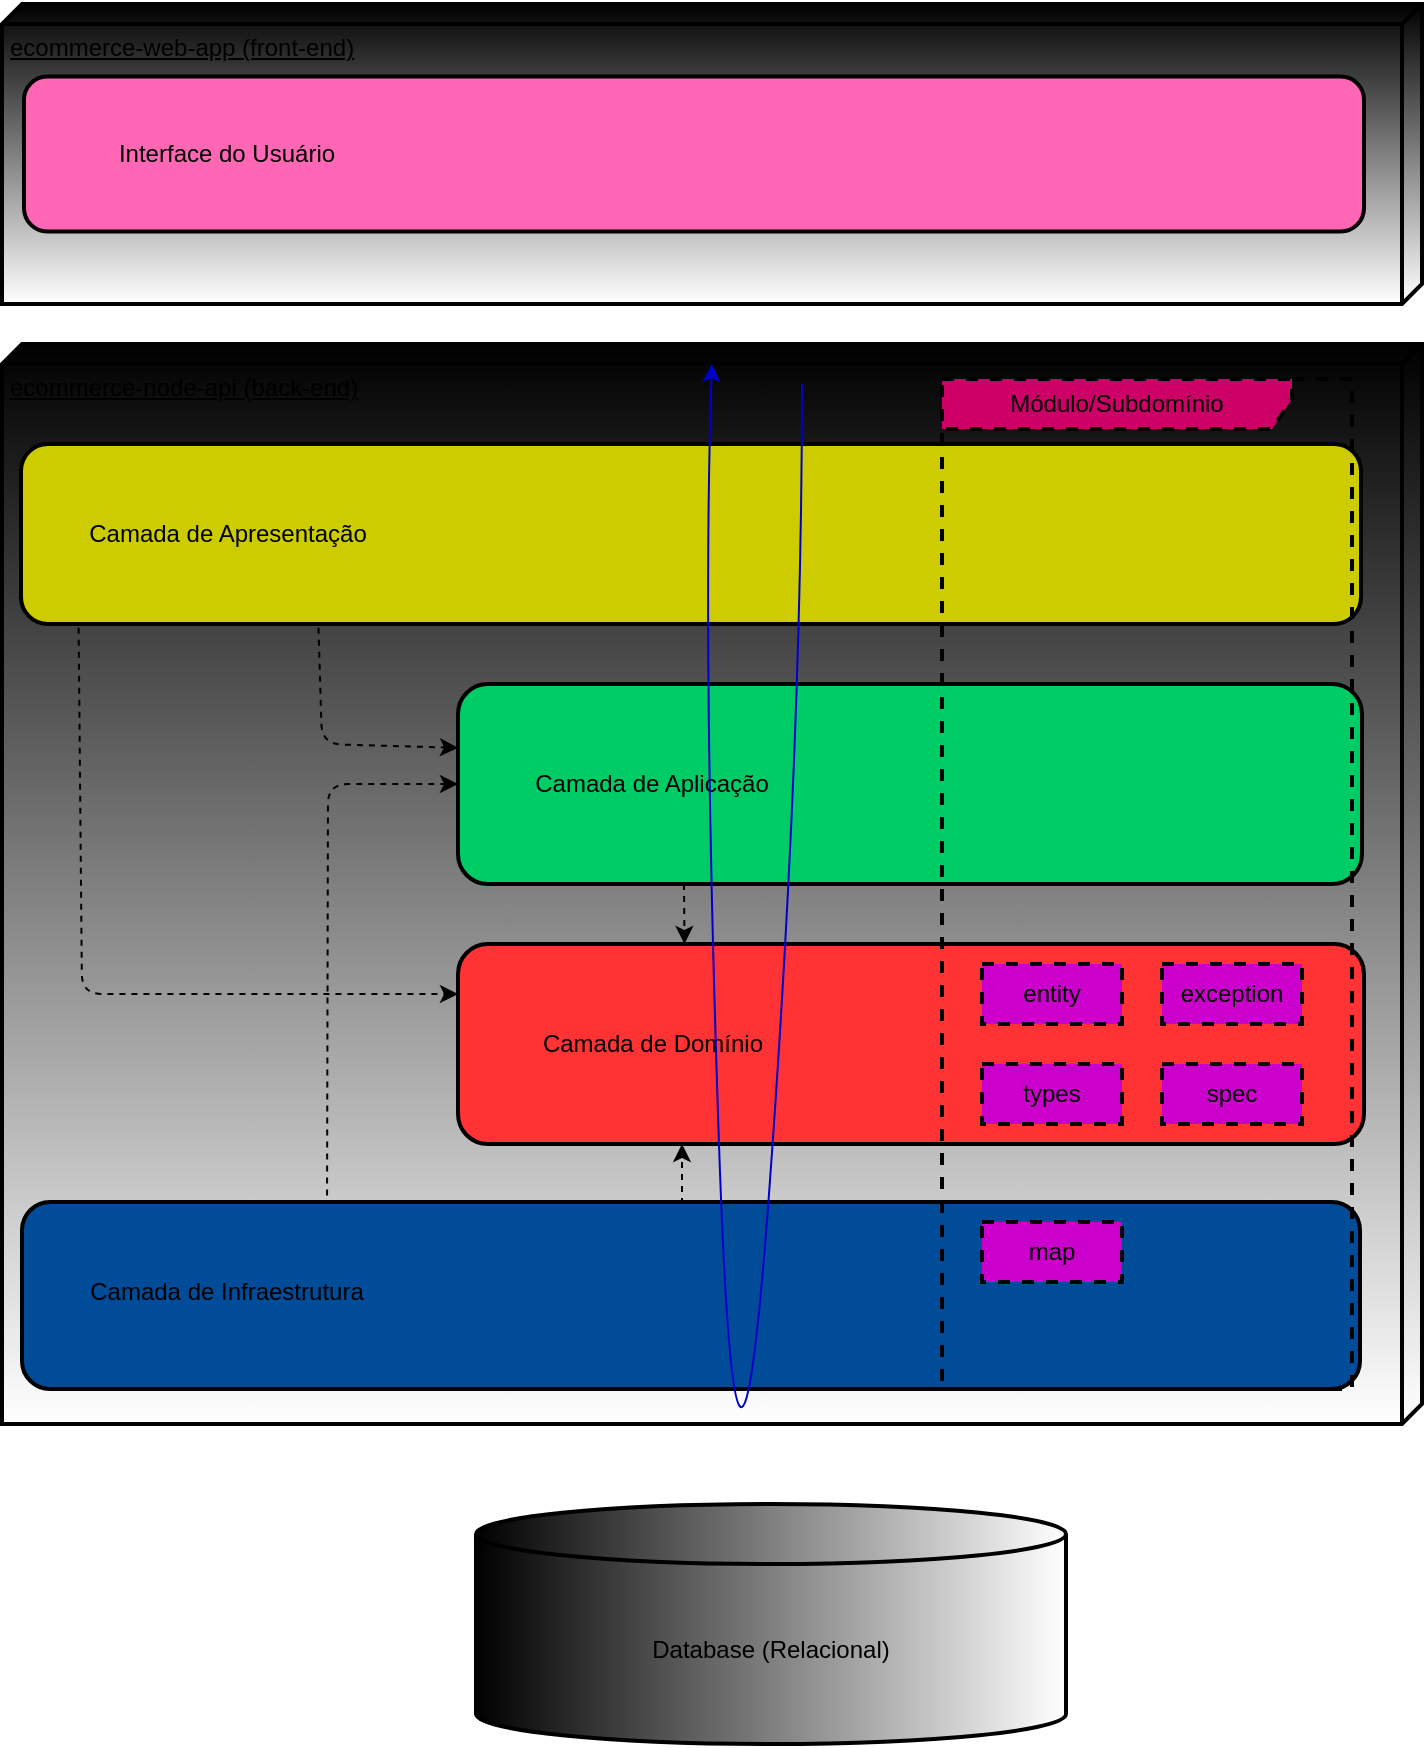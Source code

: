 <mxfile>
    <diagram id="mA9TwBRVwYMheTiAssp3" name="Arquitetura em Camadas">
        <mxGraphModel dx="1513" dy="858" grid="1" gridSize="10" guides="1" tooltips="1" connect="1" arrows="1" fold="1" page="1" pageScale="1" pageWidth="850" pageHeight="1100" math="0" shadow="0">
            <root>
                <mxCell id="0"/>
                <mxCell id="1" parent="0"/>
                <mxCell id="2" value="&lt;font color=&quot;#000000&quot;&gt;ecommerce-node-api (back-end)&lt;/font&gt;" style="verticalAlign=top;align=left;spacingTop=8;spacingLeft=2;spacingRight=12;shape=cube;size=10;direction=south;fontStyle=4;html=1;strokeWidth=2;fillColor=default;gradientColor=default;gradientDirection=west;" parent="1" vertex="1">
                    <mxGeometry x="40" y="350" width="710" height="540" as="geometry"/>
                </mxCell>
                <mxCell id="3" value="&lt;font color=&quot;#000000&quot;&gt;ecommerce-web-app (front-end)&lt;/font&gt;" style="verticalAlign=top;align=left;spacingTop=8;spacingLeft=2;spacingRight=12;shape=cube;size=10;direction=south;fontStyle=4;html=1;strokeWidth=2;gradientColor=default;gradientDirection=west;" parent="1" vertex="1">
                    <mxGeometry x="40" y="180" width="710" height="150" as="geometry"/>
                </mxCell>
                <mxCell id="4" value="Database (Relacional)" style="shape=cylinder3;whiteSpace=wrap;html=1;boundedLbl=1;backgroundOutline=1;size=15;strokeWidth=2;fillColor=default;gradientColor=default;gradientDirection=west;" parent="1" vertex="1">
                    <mxGeometry x="277" y="930" width="295" height="120" as="geometry"/>
                </mxCell>
                <mxCell id="5" value="" style="rounded=1;whiteSpace=wrap;html=1;strokeWidth=2;fillColor=#FF3333;" parent="1" vertex="1">
                    <mxGeometry x="268" y="650" width="453" height="100" as="geometry"/>
                </mxCell>
                <mxCell id="8" value="" style="rounded=1;whiteSpace=wrap;html=1;strokeWidth=2;fillColor=#00CC66;" parent="1" vertex="1">
                    <mxGeometry x="268" y="520" width="452" height="100" as="geometry"/>
                </mxCell>
                <mxCell id="9" value="" style="rounded=1;whiteSpace=wrap;html=1;strokeWidth=2;fillColor=#004C99;" parent="1" vertex="1">
                    <mxGeometry x="50" y="779" width="669" height="93.5" as="geometry"/>
                </mxCell>
                <mxCell id="12" value="" style="rounded=1;whiteSpace=wrap;html=1;strokeWidth=2;fillColor=#CCCC00;" parent="1" vertex="1">
                    <mxGeometry x="49.5" y="400" width="670" height="90" as="geometry"/>
                </mxCell>
                <mxCell id="13" value="Camada de Aplicação" style="text;html=1;strokeColor=none;fillColor=none;align=center;verticalAlign=middle;whiteSpace=wrap;rounded=0;strokeWidth=2;" parent="1" vertex="1">
                    <mxGeometry x="275" y="535" width="180" height="70" as="geometry"/>
                </mxCell>
                <mxCell id="14" value="Camada de Domínio" style="text;html=1;strokeColor=none;fillColor=none;align=center;verticalAlign=middle;whiteSpace=wrap;rounded=0;strokeWidth=2;" parent="1" vertex="1">
                    <mxGeometry x="277.5" y="672.5" width="175" height="55" as="geometry"/>
                </mxCell>
                <mxCell id="15" value="Camada de Infraestrutura" style="text;html=1;strokeColor=none;fillColor=none;align=center;verticalAlign=middle;whiteSpace=wrap;rounded=0;strokeWidth=2;" parent="1" vertex="1">
                    <mxGeometry x="55" y="793.5" width="195" height="60" as="geometry"/>
                </mxCell>
                <mxCell id="24" value="Módulo/Subdomínio" style="shape=umlFrame;whiteSpace=wrap;html=1;strokeWidth=2;fillColor=#CC0066;dashed=1;width=175;height=25;" parent="1" vertex="1">
                    <mxGeometry x="510" y="367.5" width="205" height="505" as="geometry"/>
                </mxCell>
                <mxCell id="25" value="entity" style="rounded=0;whiteSpace=wrap;html=1;dashed=1;strokeWidth=2;fillColor=#CC00CC;" parent="1" vertex="1">
                    <mxGeometry x="529.99" y="660" width="70.01" height="30" as="geometry"/>
                </mxCell>
                <mxCell id="26" value="types" style="rounded=0;whiteSpace=wrap;html=1;dashed=1;strokeWidth=2;fillColor=#CC00CC;" parent="1" vertex="1">
                    <mxGeometry x="530" y="710" width="70" height="30" as="geometry"/>
                </mxCell>
                <mxCell id="27" value="exception" style="rounded=0;whiteSpace=wrap;html=1;dashed=1;strokeWidth=2;fillColor=#CC00CC;" parent="1" vertex="1">
                    <mxGeometry x="620" y="660" width="70" height="30" as="geometry"/>
                </mxCell>
                <mxCell id="28" value="spec" style="rounded=0;whiteSpace=wrap;html=1;dashed=1;strokeWidth=2;fillColor=#CC00CC;" parent="1" vertex="1">
                    <mxGeometry x="620" y="710" width="70" height="30" as="geometry"/>
                </mxCell>
                <mxCell id="29" value="map" style="rounded=0;whiteSpace=wrap;html=1;dashed=1;strokeWidth=2;fillColor=#CC00CC;" parent="1" vertex="1">
                    <mxGeometry x="530" y="789" width="70" height="30" as="geometry"/>
                </mxCell>
                <mxCell id="32" value="" style="rounded=1;whiteSpace=wrap;html=1;strokeWidth=2;fillColor=#FF66B3;" vertex="1" parent="1">
                    <mxGeometry x="51" y="216.25" width="670" height="77.5" as="geometry"/>
                </mxCell>
                <mxCell id="33" value="Camada de Apresentação" style="text;html=1;strokeColor=none;fillColor=none;align=center;verticalAlign=middle;whiteSpace=wrap;rounded=0;" vertex="1" parent="1">
                    <mxGeometry x="72.5" y="420" width="160" height="50" as="geometry"/>
                </mxCell>
                <mxCell id="34" value="Interface do Usuário" style="text;html=1;strokeColor=none;fillColor=none;align=center;verticalAlign=middle;whiteSpace=wrap;rounded=0;" vertex="1" parent="1">
                    <mxGeometry x="90" y="245" width="125" height="20" as="geometry"/>
                </mxCell>
                <mxCell id="35" value="" style="endArrow=classic;html=1;dashed=1;strokeColor=#000000;" edge="1" parent="1">
                    <mxGeometry width="50" height="50" relative="1" as="geometry">
                        <mxPoint x="380" y="780" as="sourcePoint"/>
                        <mxPoint x="380" y="750" as="targetPoint"/>
                    </mxGeometry>
                </mxCell>
                <mxCell id="36" value="" style="endArrow=classic;html=1;dashed=1;exitX=0.25;exitY=1;exitDx=0;exitDy=0;entryX=0.25;entryY=0;entryDx=0;entryDy=0;strokeColor=#000000;" edge="1" parent="1" source="8" target="5">
                    <mxGeometry width="50" height="50" relative="1" as="geometry">
                        <mxPoint x="340.349" y="796.077" as="sourcePoint"/>
                        <mxPoint x="330" y="650" as="targetPoint"/>
                    </mxGeometry>
                </mxCell>
                <mxCell id="37" value="" style="endArrow=classic;html=1;dashed=1;entryX=0;entryY=0.5;entryDx=0;entryDy=0;exitX=0.228;exitY=-0.035;exitDx=0;exitDy=0;exitPerimeter=0;strokeColor=#000000;" edge="1" parent="1" source="9" target="8">
                    <mxGeometry width="50" height="50" relative="1" as="geometry">
                        <mxPoint x="400" y="730" as="sourcePoint"/>
                        <mxPoint x="450" y="680" as="targetPoint"/>
                        <Array as="points">
                            <mxPoint x="203" y="570"/>
                        </Array>
                    </mxGeometry>
                </mxCell>
                <mxCell id="38" value="" style="endArrow=classic;html=1;dashed=1;entryX=0;entryY=0.319;entryDx=0;entryDy=0;exitX=0.222;exitY=1.021;exitDx=0;exitDy=0;exitPerimeter=0;entryPerimeter=0;strokeColor=#000000;" edge="1" parent="1" source="12" target="8">
                    <mxGeometry width="50" height="50" relative="1" as="geometry">
                        <mxPoint x="400" y="730" as="sourcePoint"/>
                        <mxPoint x="450" y="680" as="targetPoint"/>
                        <Array as="points">
                            <mxPoint x="200" y="550"/>
                        </Array>
                    </mxGeometry>
                </mxCell>
                <mxCell id="39" value="" style="endArrow=classic;html=1;dashed=1;entryX=0;entryY=0.25;entryDx=0;entryDy=0;exitX=0.043;exitY=1.021;exitDx=0;exitDy=0;exitPerimeter=0;strokeColor=#000000;" edge="1" parent="1" source="12" target="5">
                    <mxGeometry width="50" height="50" relative="1" as="geometry">
                        <mxPoint x="400" y="640" as="sourcePoint"/>
                        <mxPoint x="450" y="590" as="targetPoint"/>
                        <Array as="points">
                            <mxPoint x="80" y="675"/>
                        </Array>
                    </mxGeometry>
                </mxCell>
                <mxCell id="42" value="" style="curved=1;endArrow=classic;html=1;strokeColor=#0000CC;" edge="1" parent="1">
                    <mxGeometry width="50" height="50" relative="1" as="geometry">
                        <mxPoint x="440" y="370" as="sourcePoint"/>
                        <mxPoint x="395" y="360" as="targetPoint"/>
                        <Array as="points">
                            <mxPoint x="440" y="550"/>
                            <mxPoint x="407" y="1000"/>
                            <mxPoint x="390" y="500"/>
                        </Array>
                    </mxGeometry>
                </mxCell>
            </root>
        </mxGraphModel>
    </diagram>
</mxfile>